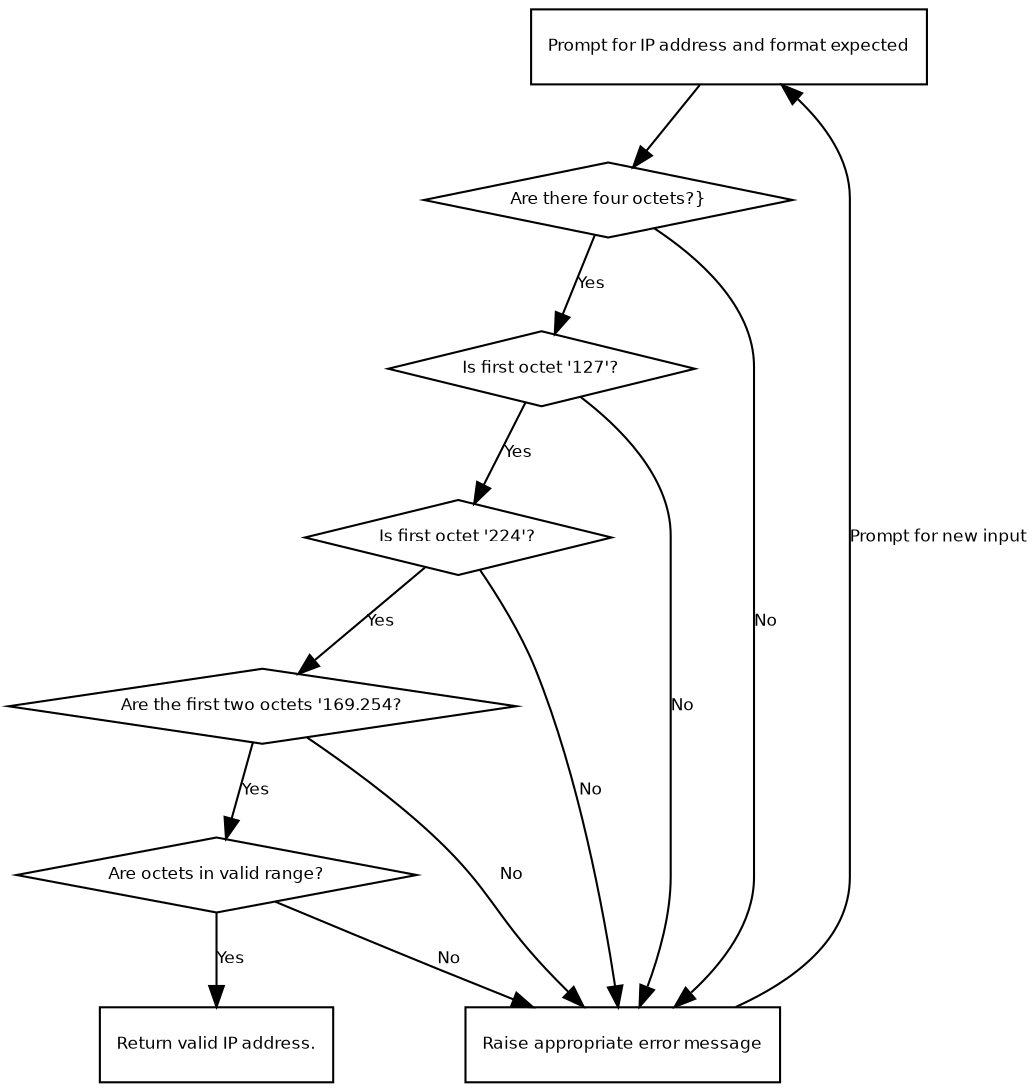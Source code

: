 digraph G {
	fontname = "Bitstream Ver Sans"
	fontsize = 8

	node [
		fontname = "Bitstream Vera Sans"
		fontsize = 8
		shape = "record"
	]

	edge [
		fontname = "Bitstream Vera Sans"
		fontsize = 8
	]
    
    raw_input [ label = "{Prompt for IP address and format expected}" ]
    check_octets [ shape = diamond label = "Are there four octets?}" ]
    error [ label = "Raise appropriate error message" ]
    reserved_local [ shape = diamond label = "Is first octet '127'?" ]
    multicast [ shape = diamond label = "Is first octet '224'?" ]
    windows_default [ shape = diamond label = "Are the first two octets '169.254?" ]
    valid_octets [ shape = diamond label = "Are octets in valid range?" ]
    ip_address [ label = "Return valid IP address." ]

    error -> raw_input [ label = "Prompt for new input" ]

    raw_input -> check_octets
    check_octets -> reserved_local [ label = "Yes" ]
    reserved_local -> multicast [ label = "Yes" ]
    multicast -> windows_default [ label = "Yes" ]
    windows_default -> valid_octets [ label = "Yes" ]
    check_octets -> error [ label = "No" ]
    reserved_local -> error [ label = "No" ]
    multicast -> error [ label = "No" ]
    windows_default -> error [ label = "No" ]
    valid_octets -> error [ label = "No" ]
    valid_octets -> ip_address [ label = "Yes" ]

    
}
